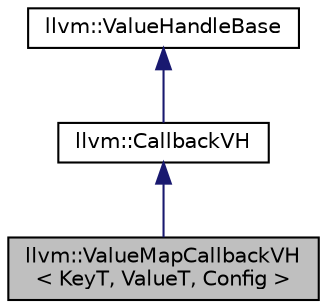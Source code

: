 digraph "llvm::ValueMapCallbackVH&lt; KeyT, ValueT, Config &gt;"
{
 // LATEX_PDF_SIZE
  bgcolor="transparent";
  edge [fontname="Helvetica",fontsize="10",labelfontname="Helvetica",labelfontsize="10"];
  node [fontname="Helvetica",fontsize="10",shape="box"];
  Node1 [label="llvm::ValueMapCallbackVH\l\< KeyT, ValueT, Config \>",height=0.2,width=0.4,color="black", fillcolor="grey75", style="filled", fontcolor="black",tooltip=" "];
  Node2 -> Node1 [dir="back",color="midnightblue",fontsize="10",style="solid",fontname="Helvetica"];
  Node2 [label="llvm::CallbackVH",height=0.2,width=0.4,color="black",URL="$classllvm_1_1CallbackVH.html",tooltip="Value handle with callbacks on RAUW and destruction."];
  Node3 -> Node2 [dir="back",color="midnightblue",fontsize="10",style="solid",fontname="Helvetica"];
  Node3 [label="llvm::ValueHandleBase",height=0.2,width=0.4,color="black",URL="$classllvm_1_1ValueHandleBase.html",tooltip="This is the common base class of value handles."];
}
